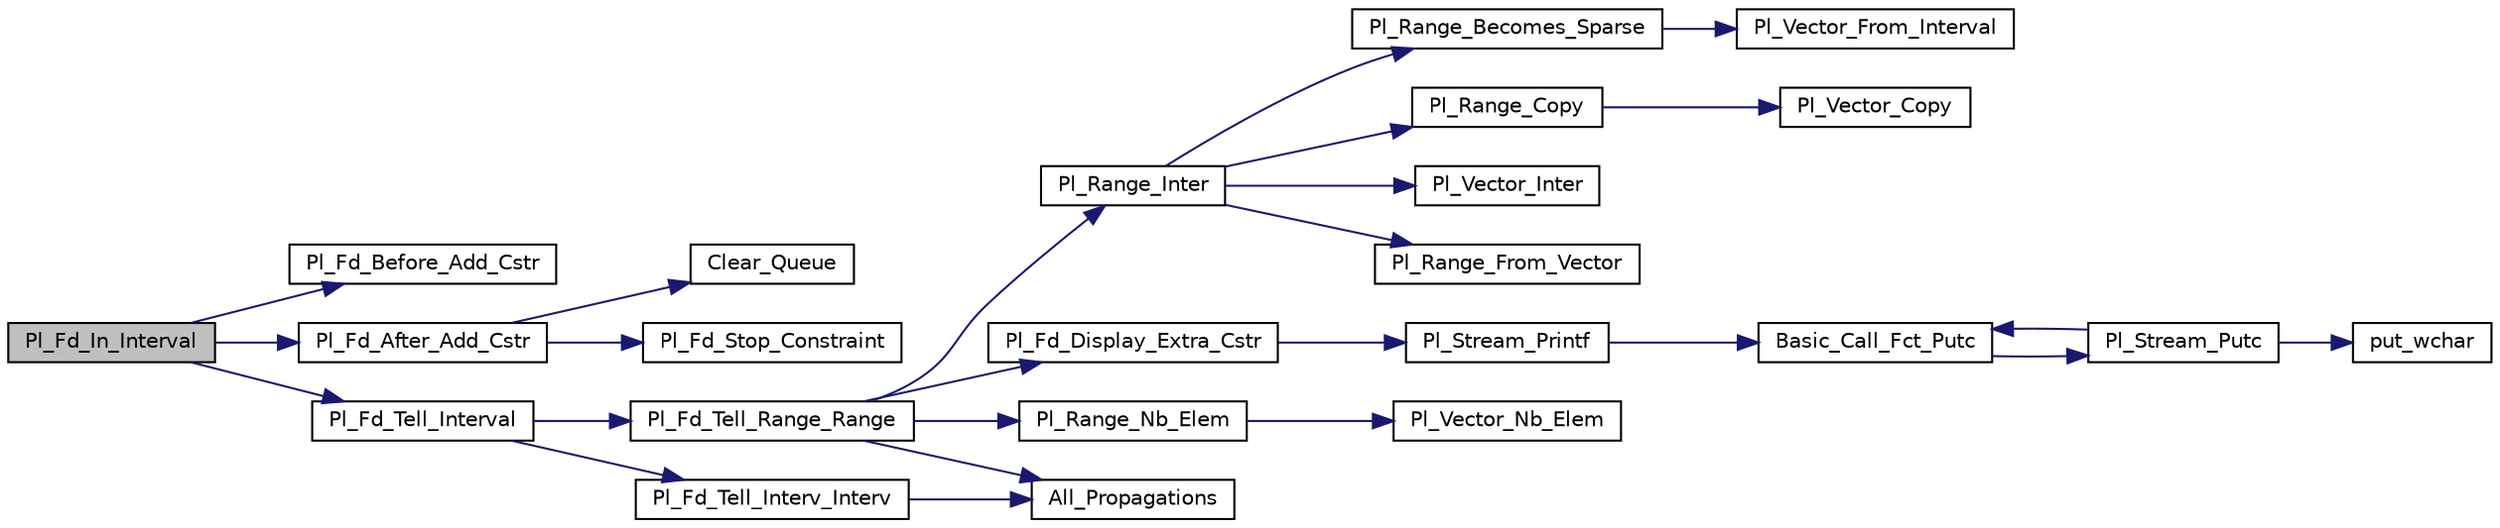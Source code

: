 digraph "Pl_Fd_In_Interval"
{
  edge [fontname="Helvetica",fontsize="10",labelfontname="Helvetica",labelfontsize="10"];
  node [fontname="Helvetica",fontsize="10",shape=record];
  rankdir="LR";
  Node1 [label="Pl_Fd_In_Interval",height=0.2,width=0.4,color="black", fillcolor="grey75", style="filled", fontcolor="black"];
  Node1 -> Node2 [color="midnightblue",fontsize="10",style="solid",fontname="Helvetica"];
  Node2 [label="Pl_Fd_Before_Add_Cstr",height=0.2,width=0.4,color="black", fillcolor="white", style="filled",URL="$fd__inst_8c.html#add876e815e09eaf401cf2091f65ab0f4"];
  Node1 -> Node3 [color="midnightblue",fontsize="10",style="solid",fontname="Helvetica"];
  Node3 [label="Pl_Fd_After_Add_Cstr",height=0.2,width=0.4,color="black", fillcolor="white", style="filled",URL="$fd__inst_8c.html#afdd8156a851941ad75d4cb155316e0c0"];
  Node3 -> Node4 [color="midnightblue",fontsize="10",style="solid",fontname="Helvetica"];
  Node4 [label="Clear_Queue",height=0.2,width=0.4,color="black", fillcolor="white", style="filled",URL="$fd__inst_8c.html#ad0eba5d3e194b9877323f01bef3034b2"];
  Node3 -> Node5 [color="midnightblue",fontsize="10",style="solid",fontname="Helvetica"];
  Node5 [label="Pl_Fd_Stop_Constraint",height=0.2,width=0.4,color="black", fillcolor="white", style="filled",URL="$fd__inst_8c.html#a09e34cc27c2556318cf5adf9f63a11e2"];
  Node1 -> Node6 [color="midnightblue",fontsize="10",style="solid",fontname="Helvetica"];
  Node6 [label="Pl_Fd_Tell_Interval",height=0.2,width=0.4,color="black", fillcolor="white", style="filled",URL="$fd__inst_8c.html#a0fff01614d94fe7db9d90fa7f01e14d2"];
  Node6 -> Node7 [color="midnightblue",fontsize="10",style="solid",fontname="Helvetica"];
  Node7 [label="Pl_Fd_Tell_Range_Range",height=0.2,width=0.4,color="black", fillcolor="white", style="filled",URL="$fd__inst_8c.html#ad4fb250c865f8185fec8b7a35664105c"];
  Node7 -> Node8 [color="midnightblue",fontsize="10",style="solid",fontname="Helvetica"];
  Node8 [label="Pl_Range_Inter",height=0.2,width=0.4,color="black", fillcolor="white", style="filled",URL="$fd__range_8c.html#ad1d23e966e8b2dd3f4e33f727e73e543"];
  Node8 -> Node9 [color="midnightblue",fontsize="10",style="solid",fontname="Helvetica"];
  Node9 [label="Pl_Range_Becomes_Sparse",height=0.2,width=0.4,color="black", fillcolor="white", style="filled",URL="$fd__range_8c.html#a6855a1701110345be87269bd4feef18f"];
  Node9 -> Node10 [color="midnightblue",fontsize="10",style="solid",fontname="Helvetica"];
  Node10 [label="Pl_Vector_From_Interval",height=0.2,width=0.4,color="black", fillcolor="white", style="filled",URL="$fd__range_8c.html#aeee4eb07705bc7c94b76b2dc23d30435"];
  Node8 -> Node11 [color="midnightblue",fontsize="10",style="solid",fontname="Helvetica"];
  Node11 [label="Pl_Range_Copy",height=0.2,width=0.4,color="black", fillcolor="white", style="filled",URL="$fd__range_8c.html#a84a1b977811b34403aa33b60c2cab73c"];
  Node11 -> Node12 [color="midnightblue",fontsize="10",style="solid",fontname="Helvetica"];
  Node12 [label="Pl_Vector_Copy",height=0.2,width=0.4,color="black", fillcolor="white", style="filled",URL="$fd__range_8c.html#a87fdca8e2996885ee3c9946eacb221bc"];
  Node8 -> Node13 [color="midnightblue",fontsize="10",style="solid",fontname="Helvetica"];
  Node13 [label="Pl_Vector_Inter",height=0.2,width=0.4,color="black", fillcolor="white", style="filled",URL="$fd__range_8c.html#a43bebdba6e45bb0d02d72ccb527aa4ba"];
  Node8 -> Node14 [color="midnightblue",fontsize="10",style="solid",fontname="Helvetica"];
  Node14 [label="Pl_Range_From_Vector",height=0.2,width=0.4,color="black", fillcolor="white", style="filled",URL="$fd__range_8c.html#aebf7c1ea3a7d5efe231d521fff5a242a"];
  Node7 -> Node15 [color="midnightblue",fontsize="10",style="solid",fontname="Helvetica"];
  Node15 [label="Pl_Fd_Display_Extra_Cstr",height=0.2,width=0.4,color="black", fillcolor="white", style="filled",URL="$fd__inst_8c.html#add219032fa58602f56ac1ba1ce87ac5a"];
  Node15 -> Node16 [color="midnightblue",fontsize="10",style="solid",fontname="Helvetica"];
  Node16 [label="Pl_Stream_Printf",height=0.2,width=0.4,color="black", fillcolor="white", style="filled",URL="$stream__supp_8c.html#aa0a1fdfbaae9e476151527d87510c0eb"];
  Node16 -> Node17 [color="midnightblue",fontsize="10",style="solid",fontname="Helvetica"];
  Node17 [label="Basic_Call_Fct_Putc",height=0.2,width=0.4,color="black", fillcolor="white", style="filled",URL="$stream__supp_8c.html#a8f331c65c933f08991e3d6622ffe538f"];
  Node17 -> Node18 [color="midnightblue",fontsize="10",style="solid",fontname="Helvetica"];
  Node18 [label="Pl_Stream_Putc",height=0.2,width=0.4,color="black", fillcolor="white", style="filled",URL="$stream__supp_8c.html#aaa89ed2e422788cf2648a9228868c1b6"];
  Node18 -> Node19 [color="midnightblue",fontsize="10",style="solid",fontname="Helvetica"];
  Node19 [label="put_wchar",height=0.2,width=0.4,color="black", fillcolor="white", style="filled",URL="$pl__wchar_8c.html#a31bcb7c7ad4174170702cb4399feb8e3"];
  Node18 -> Node17 [color="midnightblue",fontsize="10",style="solid",fontname="Helvetica"];
  Node7 -> Node20 [color="midnightblue",fontsize="10",style="solid",fontname="Helvetica"];
  Node20 [label="Pl_Range_Nb_Elem",height=0.2,width=0.4,color="black", fillcolor="white", style="filled",URL="$fd__range_8c.html#ac4ad9dade9c0c8b0c84749f812a6b467"];
  Node20 -> Node21 [color="midnightblue",fontsize="10",style="solid",fontname="Helvetica"];
  Node21 [label="Pl_Vector_Nb_Elem",height=0.2,width=0.4,color="black", fillcolor="white", style="filled",URL="$fd__range_8c.html#a7b33504ee6ac04aa85f7eed9732aa0b8"];
  Node7 -> Node22 [color="midnightblue",fontsize="10",style="solid",fontname="Helvetica"];
  Node22 [label="All_Propagations",height=0.2,width=0.4,color="black", fillcolor="white", style="filled",URL="$fd__inst_8c.html#aa996278d5ff80b14d5fbbc4b8900670b"];
  Node6 -> Node23 [color="midnightblue",fontsize="10",style="solid",fontname="Helvetica"];
  Node23 [label="Pl_Fd_Tell_Interv_Interv",height=0.2,width=0.4,color="black", fillcolor="white", style="filled",URL="$fd__inst_8c.html#a4ef9f5393116d048dc71a291ffb547f5"];
  Node23 -> Node22 [color="midnightblue",fontsize="10",style="solid",fontname="Helvetica"];
}
